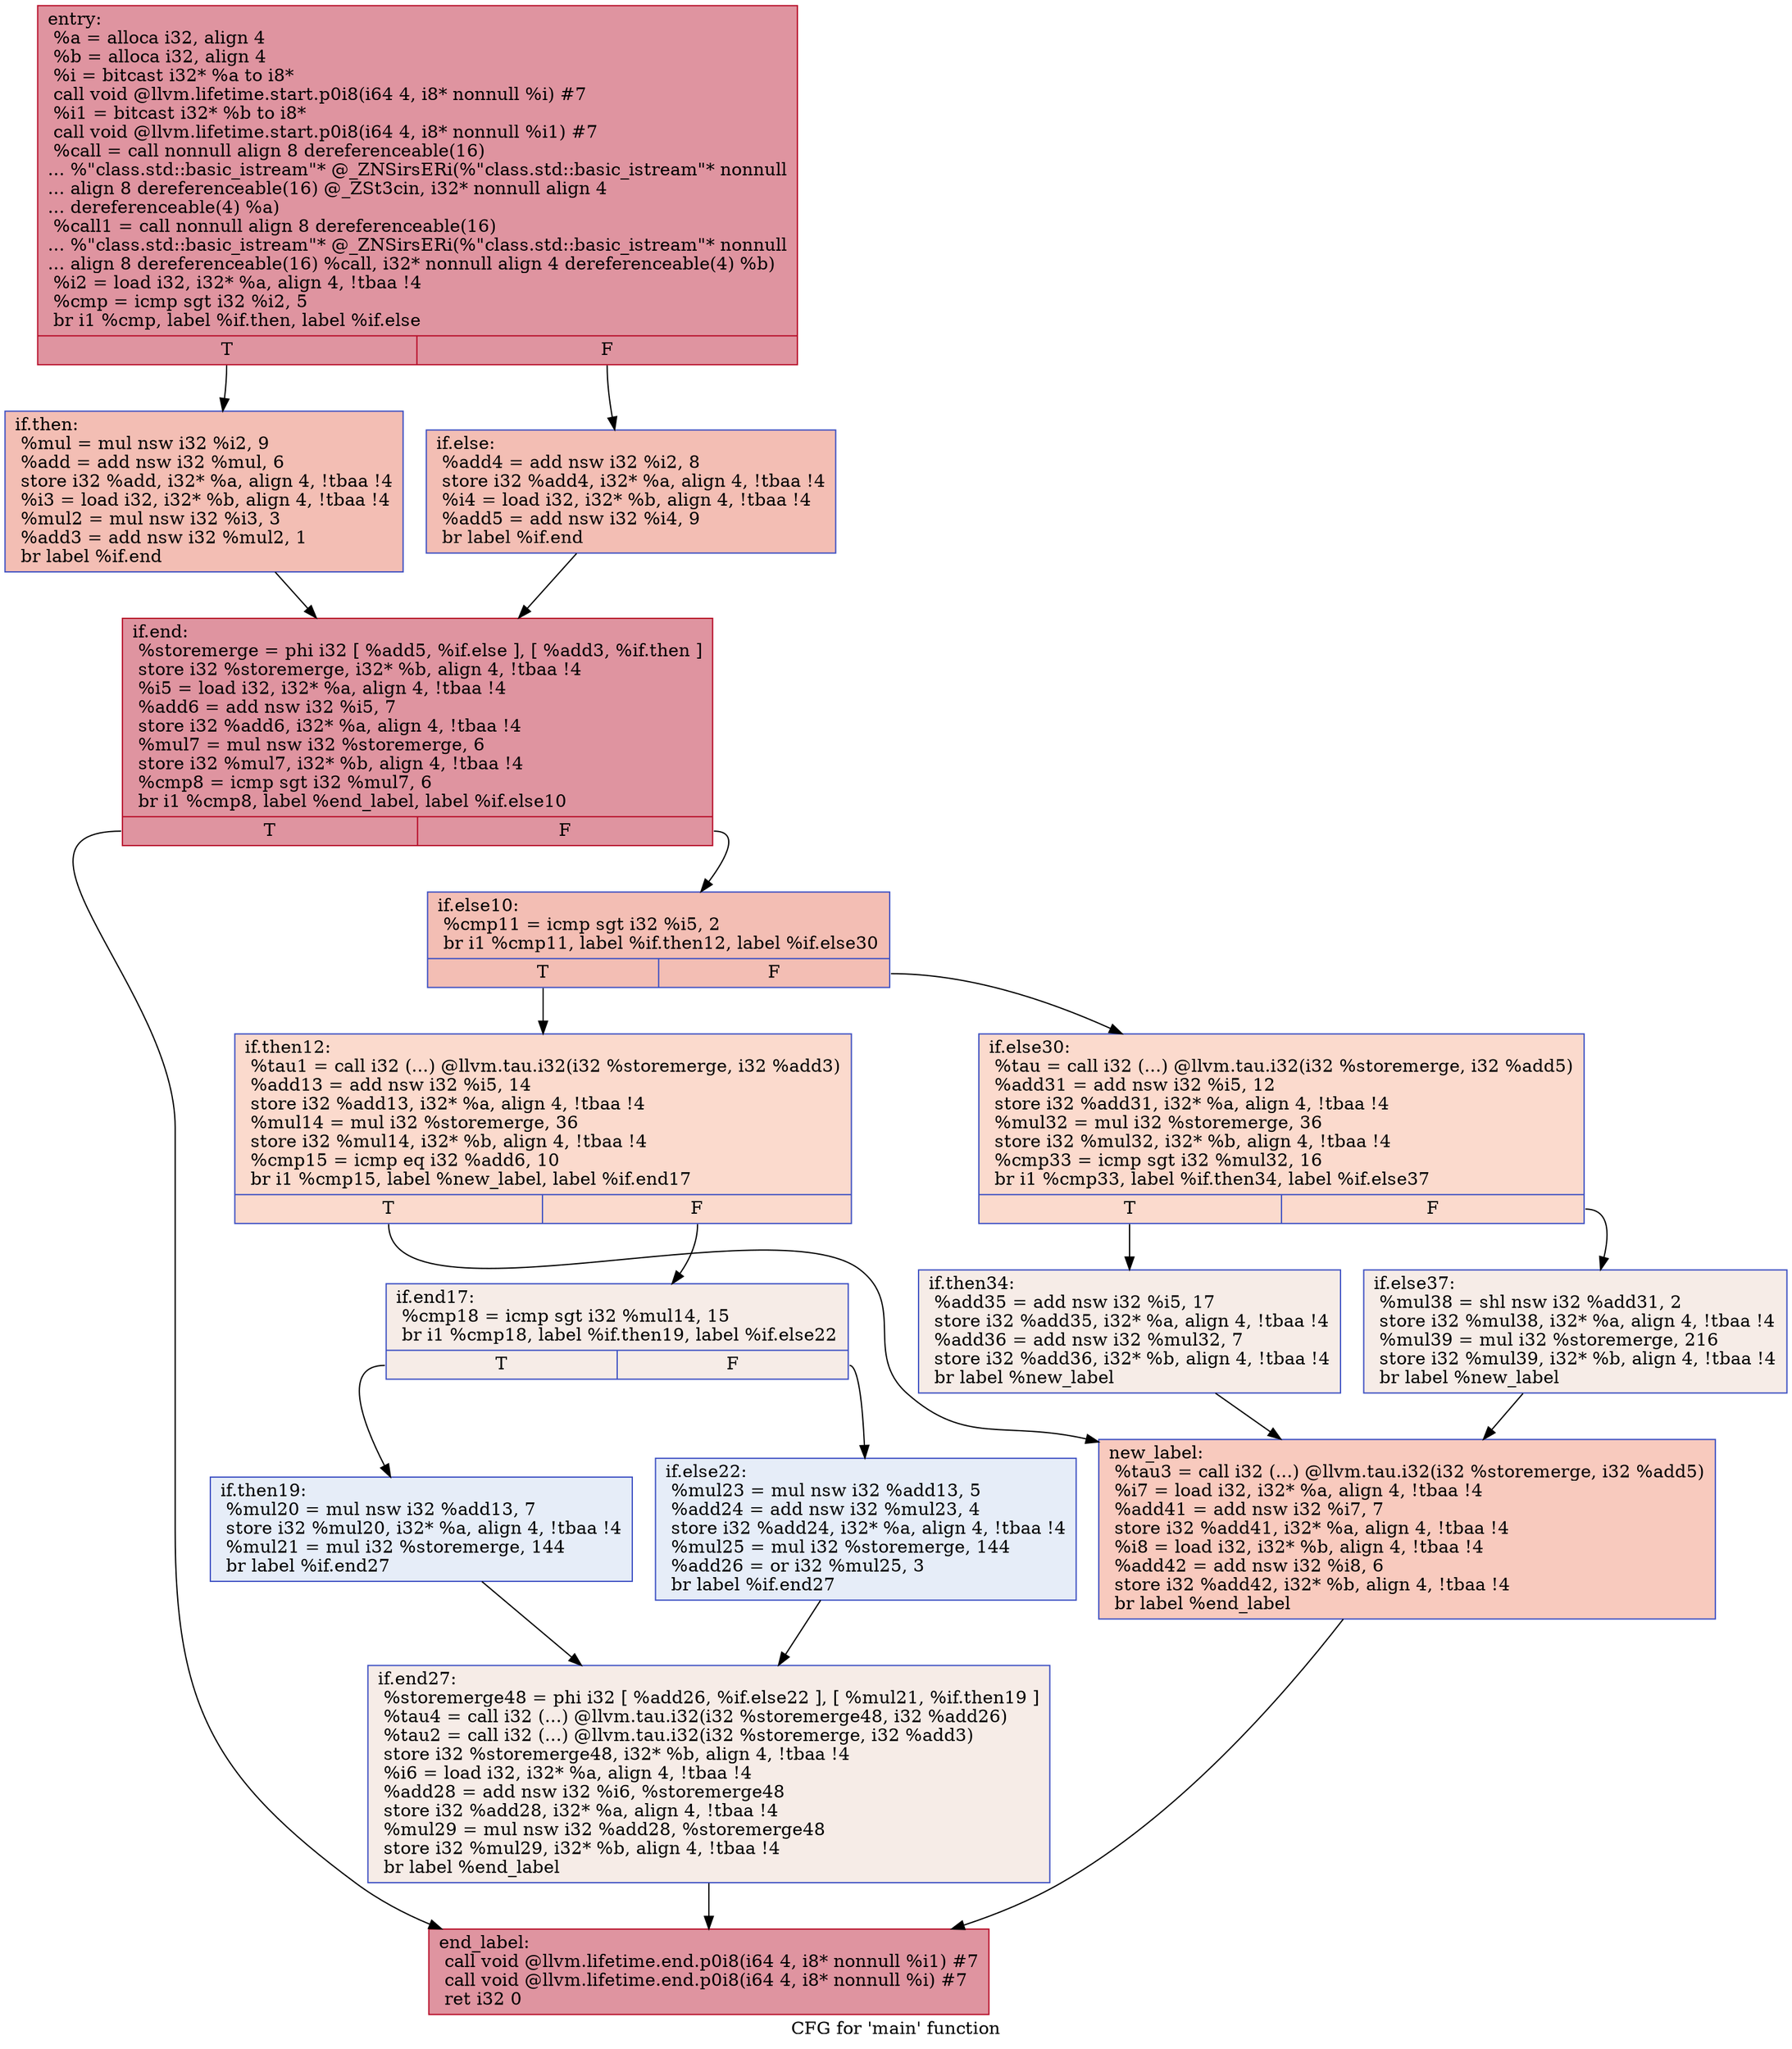 digraph "CFG for 'main' function" {
	label="CFG for 'main' function";

	Node0x55e304660500 [shape=record,color="#b70d28ff", style=filled, fillcolor="#b70d2870",label="{entry:\l  %a = alloca i32, align 4\l  %b = alloca i32, align 4\l  %i = bitcast i32* %a to i8*\l  call void @llvm.lifetime.start.p0i8(i64 4, i8* nonnull %i) #7\l  %i1 = bitcast i32* %b to i8*\l  call void @llvm.lifetime.start.p0i8(i64 4, i8* nonnull %i1) #7\l  %call = call nonnull align 8 dereferenceable(16)\l... %\"class.std::basic_istream\"* @_ZNSirsERi(%\"class.std::basic_istream\"* nonnull\l... align 8 dereferenceable(16) @_ZSt3cin, i32* nonnull align 4\l... dereferenceable(4) %a)\l  %call1 = call nonnull align 8 dereferenceable(16)\l... %\"class.std::basic_istream\"* @_ZNSirsERi(%\"class.std::basic_istream\"* nonnull\l... align 8 dereferenceable(16) %call, i32* nonnull align 4 dereferenceable(4) %b)\l  %i2 = load i32, i32* %a, align 4, !tbaa !4\l  %cmp = icmp sgt i32 %i2, 5\l  br i1 %cmp, label %if.then, label %if.else\l|{<s0>T|<s1>F}}"];
	Node0x55e304660500:s0 -> Node0x55e304661f40;
	Node0x55e304660500:s1 -> Node0x55e304662010;
	Node0x55e304661f40 [shape=record,color="#3d50c3ff", style=filled, fillcolor="#e36c5570",label="{if.then:                                          \l  %mul = mul nsw i32 %i2, 9\l  %add = add nsw i32 %mul, 6\l  store i32 %add, i32* %a, align 4, !tbaa !4\l  %i3 = load i32, i32* %b, align 4, !tbaa !4\l  %mul2 = mul nsw i32 %i3, 3\l  %add3 = add nsw i32 %mul2, 1\l  br label %if.end\l}"];
	Node0x55e304661f40 -> Node0x55e304662db0;
	Node0x55e304662010 [shape=record,color="#3d50c3ff", style=filled, fillcolor="#e36c5570",label="{if.else:                                          \l  %add4 = add nsw i32 %i2, 8\l  store i32 %add4, i32* %a, align 4, !tbaa !4\l  %i4 = load i32, i32* %b, align 4, !tbaa !4\l  %add5 = add nsw i32 %i4, 9\l  br label %if.end\l}"];
	Node0x55e304662010 -> Node0x55e304662db0;
	Node0x55e304662db0 [shape=record,color="#b70d28ff", style=filled, fillcolor="#b70d2870",label="{if.end:                                           \l  %storemerge = phi i32 [ %add5, %if.else ], [ %add3, %if.then ]\l  store i32 %storemerge, i32* %b, align 4, !tbaa !4\l  %i5 = load i32, i32* %a, align 4, !tbaa !4\l  %add6 = add nsw i32 %i5, 7\l  store i32 %add6, i32* %a, align 4, !tbaa !4\l  %mul7 = mul nsw i32 %storemerge, 6\l  store i32 %mul7, i32* %b, align 4, !tbaa !4\l  %cmp8 = icmp sgt i32 %mul7, 6\l  br i1 %cmp8, label %end_label, label %if.else10\l|{<s0>T|<s1>F}}"];
	Node0x55e304662db0:s0 -> Node0x55e3046639d0;
	Node0x55e304662db0:s1 -> Node0x55e304663a50;
	Node0x55e304663a50 [shape=record,color="#3d50c3ff", style=filled, fillcolor="#e36c5570",label="{if.else10:                                        \l  %cmp11 = icmp sgt i32 %i5, 2\l  br i1 %cmp11, label %if.then12, label %if.else30\l|{<s0>T|<s1>F}}"];
	Node0x55e304663a50:s0 -> Node0x55e304663cc0;
	Node0x55e304663a50:s1 -> Node0x55e304663d40;
	Node0x55e304663cc0 [shape=record,color="#3d50c3ff", style=filled, fillcolor="#f7ac8e70",label="{if.then12:                                        \l  %tau1 = call i32 (...) @llvm.tau.i32(i32 %storemerge, i32 %add3)\l  %add13 = add nsw i32 %i5, 14\l  store i32 %add13, i32* %a, align 4, !tbaa !4\l  %mul14 = mul i32 %storemerge, 36\l  store i32 %mul14, i32* %b, align 4, !tbaa !4\l  %cmp15 = icmp eq i32 %add6, 10\l  br i1 %cmp15, label %new_label, label %if.end17\l|{<s0>T|<s1>F}}"];
	Node0x55e304663cc0:s0 -> Node0x55e304664510;
	Node0x55e304663cc0:s1 -> Node0x55e3046645f0;
	Node0x55e3046645f0 [shape=record,color="#3d50c3ff", style=filled, fillcolor="#ead5c970",label="{if.end17:                                         \l  %cmp18 = icmp sgt i32 %mul14, 15\l  br i1 %cmp18, label %if.then19, label %if.else22\l|{<s0>T|<s1>F}}"];
	Node0x55e3046645f0:s0 -> Node0x55e304665070;
	Node0x55e3046645f0:s1 -> Node0x55e3046650f0;
	Node0x55e304665070 [shape=record,color="#3d50c3ff", style=filled, fillcolor="#c7d7f070",label="{if.then19:                                        \l  %mul20 = mul nsw i32 %add13, 7\l  store i32 %mul20, i32* %a, align 4, !tbaa !4\l  %mul21 = mul i32 %storemerge, 144\l  br label %if.end27\l}"];
	Node0x55e304665070 -> Node0x55e3046654a0;
	Node0x55e3046650f0 [shape=record,color="#3d50c3ff", style=filled, fillcolor="#c7d7f070",label="{if.else22:                                        \l  %mul23 = mul nsw i32 %add13, 5\l  %add24 = add nsw i32 %mul23, 4\l  store i32 %add24, i32* %a, align 4, !tbaa !4\l  %mul25 = mul i32 %storemerge, 144\l  %add26 = or i32 %mul25, 3\l  br label %if.end27\l}"];
	Node0x55e3046650f0 -> Node0x55e3046654a0;
	Node0x55e3046654a0 [shape=record,color="#3d50c3ff", style=filled, fillcolor="#ead5c970",label="{if.end27:                                         \l  %storemerge48 = phi i32 [ %add26, %if.else22 ], [ %mul21, %if.then19 ]\l  %tau4 = call i32 (...) @llvm.tau.i32(i32 %storemerge48, i32 %add26)\l  %tau2 = call i32 (...) @llvm.tau.i32(i32 %storemerge, i32 %add3)\l  store i32 %storemerge48, i32* %b, align 4, !tbaa !4\l  %i6 = load i32, i32* %a, align 4, !tbaa !4\l  %add28 = add nsw i32 %i6, %storemerge48\l  store i32 %add28, i32* %a, align 4, !tbaa !4\l  %mul29 = mul nsw i32 %add28, %storemerge48\l  store i32 %mul29, i32* %b, align 4, !tbaa !4\l  br label %end_label\l}"];
	Node0x55e3046654a0 -> Node0x55e3046639d0;
	Node0x55e304663d40 [shape=record,color="#3d50c3ff", style=filled, fillcolor="#f7ac8e70",label="{if.else30:                                        \l  %tau = call i32 (...) @llvm.tau.i32(i32 %storemerge, i32 %add5)\l  %add31 = add nsw i32 %i5, 12\l  store i32 %add31, i32* %a, align 4, !tbaa !4\l  %mul32 = mul i32 %storemerge, 36\l  store i32 %mul32, i32* %b, align 4, !tbaa !4\l  %cmp33 = icmp sgt i32 %mul32, 16\l  br i1 %cmp33, label %if.then34, label %if.else37\l|{<s0>T|<s1>F}}"];
	Node0x55e304663d40:s0 -> Node0x55e304666b50;
	Node0x55e304663d40:s1 -> Node0x55e304666bd0;
	Node0x55e304666b50 [shape=record,color="#3d50c3ff", style=filled, fillcolor="#ead5c970",label="{if.then34:                                        \l  %add35 = add nsw i32 %i5, 17\l  store i32 %add35, i32* %a, align 4, !tbaa !4\l  %add36 = add nsw i32 %mul32, 7\l  store i32 %add36, i32* %b, align 4, !tbaa !4\l  br label %new_label\l}"];
	Node0x55e304666b50 -> Node0x55e304664510;
	Node0x55e304666bd0 [shape=record,color="#3d50c3ff", style=filled, fillcolor="#ead5c970",label="{if.else37:                                        \l  %mul38 = shl nsw i32 %add31, 2\l  store i32 %mul38, i32* %a, align 4, !tbaa !4\l  %mul39 = mul i32 %storemerge, 216\l  store i32 %mul39, i32* %b, align 4, !tbaa !4\l  br label %new_label\l}"];
	Node0x55e304666bd0 -> Node0x55e304664510;
	Node0x55e304664510 [shape=record,color="#3d50c3ff", style=filled, fillcolor="#ef886b70",label="{new_label:                                        \l  %tau3 = call i32 (...) @llvm.tau.i32(i32 %storemerge, i32 %add5)\l  %i7 = load i32, i32* %a, align 4, !tbaa !4\l  %add41 = add nsw i32 %i7, 7\l  store i32 %add41, i32* %a, align 4, !tbaa !4\l  %i8 = load i32, i32* %b, align 4, !tbaa !4\l  %add42 = add nsw i32 %i8, 6\l  store i32 %add42, i32* %b, align 4, !tbaa !4\l  br label %end_label\l}"];
	Node0x55e304664510 -> Node0x55e3046639d0;
	Node0x55e3046639d0 [shape=record,color="#b70d28ff", style=filled, fillcolor="#b70d2870",label="{end_label:                                        \l  call void @llvm.lifetime.end.p0i8(i64 4, i8* nonnull %i1) #7\l  call void @llvm.lifetime.end.p0i8(i64 4, i8* nonnull %i) #7\l  ret i32 0\l}"];
}
